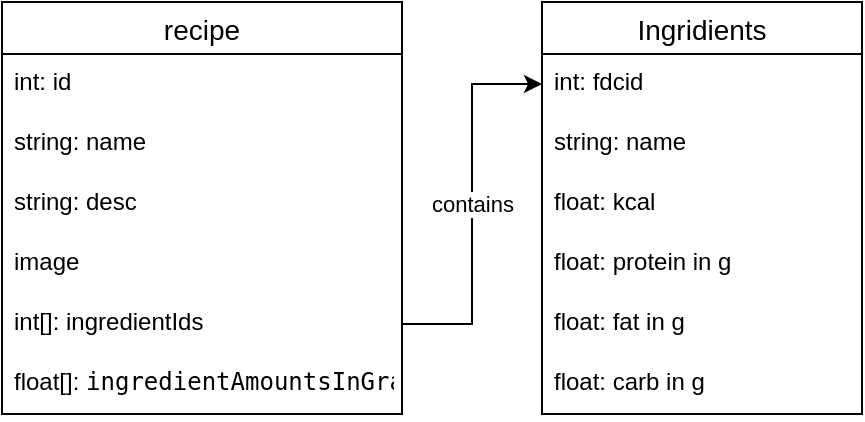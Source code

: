 <mxfile version="20.5.3" type="embed"><diagram name="Seite-1" id="nafg-UAqIItnyoDRXQhA"><mxGraphModel dx="375" dy="431" grid="1" gridSize="10" guides="1" tooltips="1" connect="1" arrows="1" fold="1" page="1" pageScale="1" pageWidth="827" pageHeight="1169" math="0" shadow="0"><root><mxCell id="0"/><mxCell id="1" parent="0"/><mxCell id="M6JVyLd-rRNVuoNYlPt6-1" value="Ingridients" style="swimlane;fontStyle=0;childLayout=stackLayout;horizontal=1;startSize=26;horizontalStack=0;resizeParent=1;resizeParentMax=0;resizeLast=0;collapsible=1;marginBottom=0;align=center;fontSize=14;" parent="1" vertex="1"><mxGeometry x="380" y="170" width="160" height="206" as="geometry"/></mxCell><mxCell id="M6JVyLd-rRNVuoNYlPt6-2" value="int: fdcid" style="text;strokeColor=none;fillColor=none;spacingLeft=4;spacingRight=4;overflow=hidden;rotatable=0;points=[[0,0.5],[1,0.5]];portConstraint=eastwest;fontSize=12;whiteSpace=wrap;html=1;" parent="M6JVyLd-rRNVuoNYlPt6-1" vertex="1"><mxGeometry y="26" width="160" height="30" as="geometry"/></mxCell><mxCell id="M6JVyLd-rRNVuoNYlPt6-3" value="string: name" style="text;strokeColor=none;fillColor=none;spacingLeft=4;spacingRight=4;overflow=hidden;rotatable=0;points=[[0,0.5],[1,0.5]];portConstraint=eastwest;fontSize=12;whiteSpace=wrap;html=1;" parent="M6JVyLd-rRNVuoNYlPt6-1" vertex="1"><mxGeometry y="56" width="160" height="30" as="geometry"/></mxCell><mxCell id="M6JVyLd-rRNVuoNYlPt6-4" value="float: kcal" style="text;strokeColor=none;fillColor=none;spacingLeft=4;spacingRight=4;overflow=hidden;rotatable=0;points=[[0,0.5],[1,0.5]];portConstraint=eastwest;fontSize=12;whiteSpace=wrap;html=1;" parent="M6JVyLd-rRNVuoNYlPt6-1" vertex="1"><mxGeometry y="86" width="160" height="30" as="geometry"/></mxCell><mxCell id="M6JVyLd-rRNVuoNYlPt6-6" value="float: protein in g" style="text;strokeColor=none;fillColor=none;spacingLeft=4;spacingRight=4;overflow=hidden;rotatable=0;points=[[0,0.5],[1,0.5]];portConstraint=eastwest;fontSize=12;whiteSpace=wrap;html=1;" parent="M6JVyLd-rRNVuoNYlPt6-1" vertex="1"><mxGeometry y="116" width="160" height="30" as="geometry"/></mxCell><mxCell id="M6JVyLd-rRNVuoNYlPt6-7" value="float: fat in g" style="text;strokeColor=none;fillColor=none;spacingLeft=4;spacingRight=4;overflow=hidden;rotatable=0;points=[[0,0.5],[1,0.5]];portConstraint=eastwest;fontSize=12;whiteSpace=wrap;html=1;" parent="M6JVyLd-rRNVuoNYlPt6-1" vertex="1"><mxGeometry y="146" width="160" height="30" as="geometry"/></mxCell><mxCell id="M6JVyLd-rRNVuoNYlPt6-5" value="float:&amp;nbsp;carb in g" style="text;strokeColor=none;fillColor=none;spacingLeft=4;spacingRight=4;overflow=hidden;rotatable=0;points=[[0,0.5],[1,0.5]];portConstraint=eastwest;fontSize=12;whiteSpace=wrap;html=1;" parent="M6JVyLd-rRNVuoNYlPt6-1" vertex="1"><mxGeometry y="176" width="160" height="30" as="geometry"/></mxCell><mxCell id="M6JVyLd-rRNVuoNYlPt6-8" value="recipe" style="swimlane;fontStyle=0;childLayout=stackLayout;horizontal=1;startSize=26;horizontalStack=0;resizeParent=1;resizeParentMax=0;resizeLast=0;collapsible=1;marginBottom=0;align=center;fontSize=14;" parent="1" vertex="1"><mxGeometry x="110" y="170" width="200" height="206" as="geometry"/></mxCell><mxCell id="M6JVyLd-rRNVuoNYlPt6-9" value="int: id" style="text;strokeColor=none;fillColor=none;spacingLeft=4;spacingRight=4;overflow=hidden;rotatable=0;points=[[0,0.5],[1,0.5]];portConstraint=eastwest;fontSize=12;whiteSpace=wrap;html=1;" parent="M6JVyLd-rRNVuoNYlPt6-8" vertex="1"><mxGeometry y="26" width="200" height="30" as="geometry"/></mxCell><mxCell id="M6JVyLd-rRNVuoNYlPt6-10" value="string: name" style="text;strokeColor=none;fillColor=none;spacingLeft=4;spacingRight=4;overflow=hidden;rotatable=0;points=[[0,0.5],[1,0.5]];portConstraint=eastwest;fontSize=12;whiteSpace=wrap;html=1;" parent="M6JVyLd-rRNVuoNYlPt6-8" vertex="1"><mxGeometry y="56" width="200" height="30" as="geometry"/></mxCell><mxCell id="3" value="string: desc" style="text;strokeColor=none;fillColor=none;spacingLeft=4;spacingRight=4;overflow=hidden;rotatable=0;points=[[0,0.5],[1,0.5]];portConstraint=eastwest;fontSize=12;whiteSpace=wrap;html=1;" vertex="1" parent="M6JVyLd-rRNVuoNYlPt6-8"><mxGeometry y="86" width="200" height="30" as="geometry"/></mxCell><mxCell id="M6JVyLd-rRNVuoNYlPt6-12" value="image" style="text;strokeColor=none;fillColor=none;spacingLeft=4;spacingRight=4;overflow=hidden;rotatable=0;points=[[0,0.5],[1,0.5]];portConstraint=eastwest;fontSize=12;whiteSpace=wrap;html=1;" parent="M6JVyLd-rRNVuoNYlPt6-8" vertex="1"><mxGeometry y="116" width="200" height="30" as="geometry"/></mxCell><mxCell id="M6JVyLd-rRNVuoNYlPt6-11" value="int[]: ingredientIds" style="text;strokeColor=none;fillColor=none;spacingLeft=4;spacingRight=4;overflow=hidden;rotatable=0;points=[[0,0.5],[1,0.5]];portConstraint=eastwest;fontSize=12;whiteSpace=wrap;html=1;" parent="M6JVyLd-rRNVuoNYlPt6-8" vertex="1"><mxGeometry y="146" width="200" height="30" as="geometry"/></mxCell><mxCell id="RR0pX6pjEKzoSr5f0hnz-1" value="float[]:&amp;nbsp;&lt;span style=&quot;font-family: &amp;quot;JetBrains Mono&amp;quot;, monospace; background-color: rgb(255, 255, 255);&quot;&gt;ingredientAmountsInGram&lt;/span&gt;" style="text;strokeColor=none;fillColor=none;spacingLeft=4;spacingRight=4;overflow=hidden;rotatable=0;points=[[0,0.5],[1,0.5]];portConstraint=eastwest;fontSize=12;whiteSpace=wrap;html=1;" parent="M6JVyLd-rRNVuoNYlPt6-8" vertex="1"><mxGeometry y="176" width="200" height="30" as="geometry"/></mxCell><mxCell id="RR0pX6pjEKzoSr5f0hnz-2" value="contains" style="edgeStyle=orthogonalEdgeStyle;rounded=0;orthogonalLoop=1;jettySize=auto;html=1;exitX=0;exitY=0.5;exitDx=0;exitDy=0;entryX=1;entryY=0.5;entryDx=0;entryDy=0;endArrow=none;endFill=0;startArrow=classic;startFill=1;" parent="1" source="M6JVyLd-rRNVuoNYlPt6-2" target="M6JVyLd-rRNVuoNYlPt6-11" edge="1"><mxGeometry relative="1" as="geometry"/></mxCell></root></mxGraphModel></diagram></mxfile>